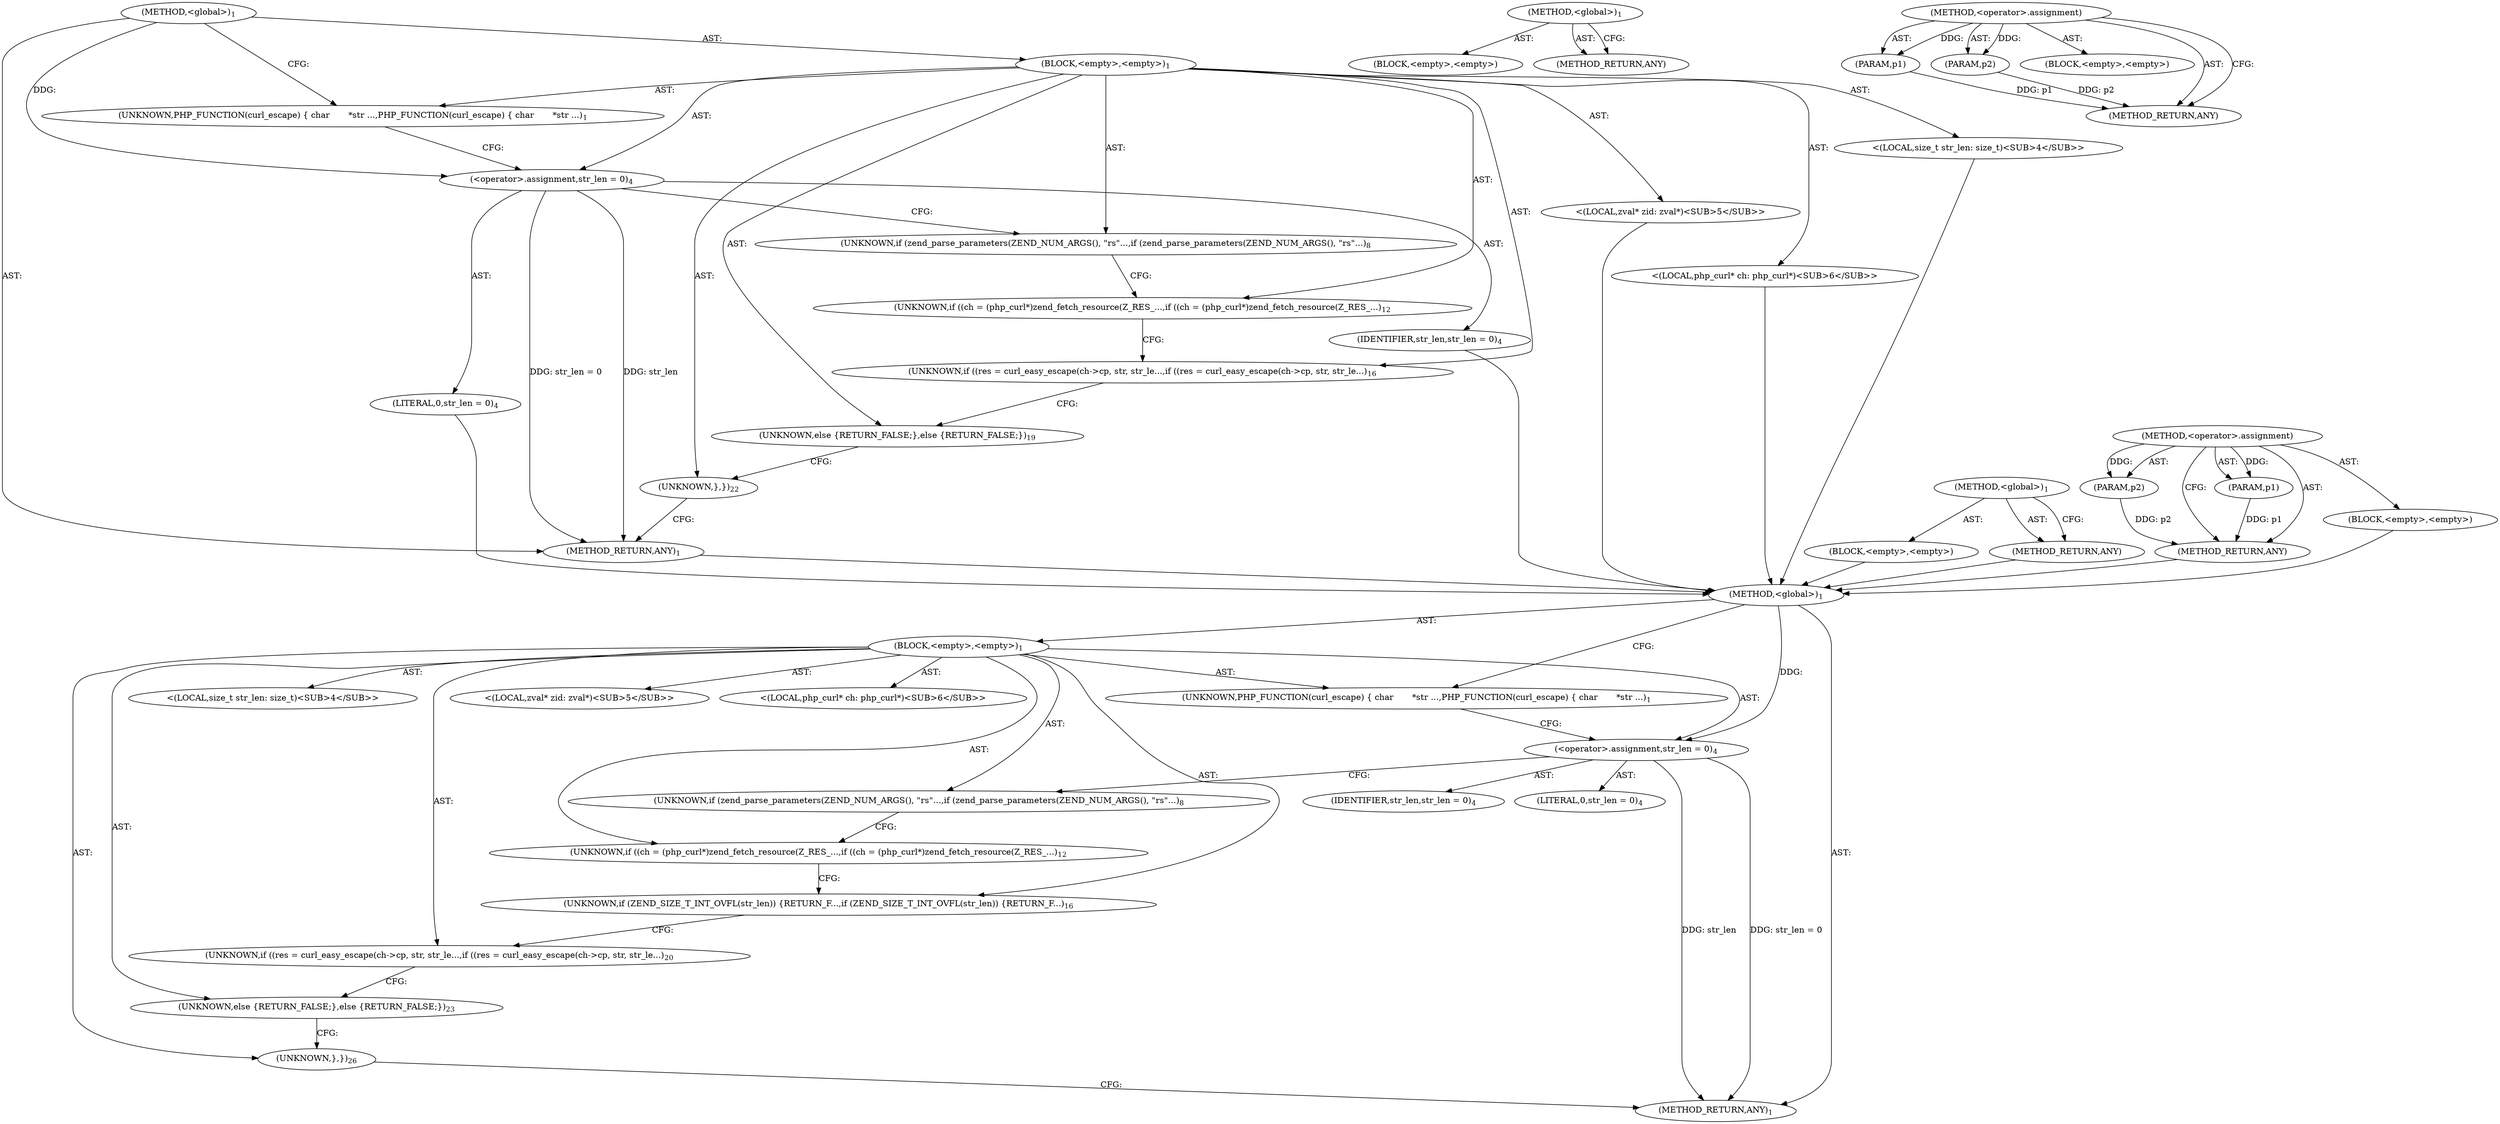 digraph "&lt;operator&gt;.assignment" {
vulnerable_6 [label=<(METHOD,&lt;global&gt;)<SUB>1</SUB>>];
vulnerable_7 [label=<(BLOCK,&lt;empty&gt;,&lt;empty&gt;)<SUB>1</SUB>>];
vulnerable_8 [label=<(UNKNOWN,PHP_FUNCTION(curl_escape)
 {
 	char       *str ...,PHP_FUNCTION(curl_escape)
 {
 	char       *str ...)<SUB>1</SUB>>];
vulnerable_9 [label="<(LOCAL,size_t str_len: size_t)<SUB>4</SUB>>"];
vulnerable_10 [label=<(&lt;operator&gt;.assignment,str_len = 0)<SUB>4</SUB>>];
vulnerable_11 [label=<(IDENTIFIER,str_len,str_len = 0)<SUB>4</SUB>>];
vulnerable_12 [label=<(LITERAL,0,str_len = 0)<SUB>4</SUB>>];
vulnerable_13 [label="<(LOCAL,zval* zid: zval*)<SUB>5</SUB>>"];
vulnerable_14 [label="<(LOCAL,php_curl* ch: php_curl*)<SUB>6</SUB>>"];
vulnerable_15 [label=<(UNKNOWN,if (zend_parse_parameters(ZEND_NUM_ARGS(), &quot;rs&quot;...,if (zend_parse_parameters(ZEND_NUM_ARGS(), &quot;rs&quot;...)<SUB>8</SUB>>];
vulnerable_16 [label=<(UNKNOWN,if ((ch = (php_curl*)zend_fetch_resource(Z_RES_...,if ((ch = (php_curl*)zend_fetch_resource(Z_RES_...)<SUB>12</SUB>>];
vulnerable_17 [label=<(UNKNOWN,if ((res = curl_easy_escape(ch-&gt;cp, str, str_le...,if ((res = curl_easy_escape(ch-&gt;cp, str, str_le...)<SUB>16</SUB>>];
vulnerable_18 [label=<(UNKNOWN,else {
		RETURN_FALSE;
	},else {
		RETURN_FALSE;
	})<SUB>19</SUB>>];
vulnerable_19 [label=<(UNKNOWN,},})<SUB>22</SUB>>];
vulnerable_20 [label=<(METHOD_RETURN,ANY)<SUB>1</SUB>>];
vulnerable_33 [label=<(METHOD,&lt;global&gt;)<SUB>1</SUB>>];
vulnerable_34 [label=<(BLOCK,&lt;empty&gt;,&lt;empty&gt;)>];
vulnerable_35 [label=<(METHOD_RETURN,ANY)>];
vulnerable_39 [label=<(METHOD,&lt;operator&gt;.assignment)>];
vulnerable_40 [label=<(PARAM,p1)>];
vulnerable_41 [label=<(PARAM,p2)>];
vulnerable_42 [label=<(BLOCK,&lt;empty&gt;,&lt;empty&gt;)>];
vulnerable_43 [label=<(METHOD_RETURN,ANY)>];
fixed_6 [label=<(METHOD,&lt;global&gt;)<SUB>1</SUB>>];
fixed_7 [label=<(BLOCK,&lt;empty&gt;,&lt;empty&gt;)<SUB>1</SUB>>];
fixed_8 [label=<(UNKNOWN,PHP_FUNCTION(curl_escape)
 {
 	char       *str ...,PHP_FUNCTION(curl_escape)
 {
 	char       *str ...)<SUB>1</SUB>>];
fixed_9 [label="<(LOCAL,size_t str_len: size_t)<SUB>4</SUB>>"];
fixed_10 [label=<(&lt;operator&gt;.assignment,str_len = 0)<SUB>4</SUB>>];
fixed_11 [label=<(IDENTIFIER,str_len,str_len = 0)<SUB>4</SUB>>];
fixed_12 [label=<(LITERAL,0,str_len = 0)<SUB>4</SUB>>];
fixed_13 [label="<(LOCAL,zval* zid: zval*)<SUB>5</SUB>>"];
fixed_14 [label="<(LOCAL,php_curl* ch: php_curl*)<SUB>6</SUB>>"];
fixed_15 [label=<(UNKNOWN,if (zend_parse_parameters(ZEND_NUM_ARGS(), &quot;rs&quot;...,if (zend_parse_parameters(ZEND_NUM_ARGS(), &quot;rs&quot;...)<SUB>8</SUB>>];
fixed_16 [label=<(UNKNOWN,if ((ch = (php_curl*)zend_fetch_resource(Z_RES_...,if ((ch = (php_curl*)zend_fetch_resource(Z_RES_...)<SUB>12</SUB>>];
fixed_17 [label=<(UNKNOWN,if (ZEND_SIZE_T_INT_OVFL(str_len)) {
		RETURN_F...,if (ZEND_SIZE_T_INT_OVFL(str_len)) {
		RETURN_F...)<SUB>16</SUB>>];
fixed_18 [label=<(UNKNOWN,if ((res = curl_easy_escape(ch-&gt;cp, str, str_le...,if ((res = curl_easy_escape(ch-&gt;cp, str, str_le...)<SUB>20</SUB>>];
fixed_19 [label=<(UNKNOWN,else {
		RETURN_FALSE;
	},else {
		RETURN_FALSE;
	})<SUB>23</SUB>>];
fixed_20 [label=<(UNKNOWN,},})<SUB>26</SUB>>];
fixed_21 [label=<(METHOD_RETURN,ANY)<SUB>1</SUB>>];
fixed_34 [label=<(METHOD,&lt;global&gt;)<SUB>1</SUB>>];
fixed_35 [label=<(BLOCK,&lt;empty&gt;,&lt;empty&gt;)>];
fixed_36 [label=<(METHOD_RETURN,ANY)>];
fixed_40 [label=<(METHOD,&lt;operator&gt;.assignment)>];
fixed_41 [label=<(PARAM,p1)>];
fixed_42 [label=<(PARAM,p2)>];
fixed_43 [label=<(BLOCK,&lt;empty&gt;,&lt;empty&gt;)>];
fixed_44 [label=<(METHOD_RETURN,ANY)>];
vulnerable_6 -> vulnerable_7  [key=0, label="AST: "];
vulnerable_6 -> vulnerable_20  [key=0, label="AST: "];
vulnerable_6 -> vulnerable_8  [key=0, label="CFG: "];
vulnerable_6 -> vulnerable_10  [key=0, label="DDG: "];
vulnerable_7 -> vulnerable_8  [key=0, label="AST: "];
vulnerable_7 -> vulnerable_9  [key=0, label="AST: "];
vulnerable_7 -> vulnerable_10  [key=0, label="AST: "];
vulnerable_7 -> vulnerable_13  [key=0, label="AST: "];
vulnerable_7 -> vulnerable_14  [key=0, label="AST: "];
vulnerable_7 -> vulnerable_15  [key=0, label="AST: "];
vulnerable_7 -> vulnerable_16  [key=0, label="AST: "];
vulnerable_7 -> vulnerable_17  [key=0, label="AST: "];
vulnerable_7 -> vulnerable_18  [key=0, label="AST: "];
vulnerable_7 -> vulnerable_19  [key=0, label="AST: "];
vulnerable_8 -> vulnerable_10  [key=0, label="CFG: "];
vulnerable_9 -> fixed_6  [key=0];
vulnerable_10 -> vulnerable_11  [key=0, label="AST: "];
vulnerable_10 -> vulnerable_12  [key=0, label="AST: "];
vulnerable_10 -> vulnerable_15  [key=0, label="CFG: "];
vulnerable_10 -> vulnerable_20  [key=0, label="DDG: str_len"];
vulnerable_10 -> vulnerable_20  [key=1, label="DDG: str_len = 0"];
vulnerable_11 -> fixed_6  [key=0];
vulnerable_12 -> fixed_6  [key=0];
vulnerable_13 -> fixed_6  [key=0];
vulnerable_14 -> fixed_6  [key=0];
vulnerable_15 -> vulnerable_16  [key=0, label="CFG: "];
vulnerable_16 -> vulnerable_17  [key=0, label="CFG: "];
vulnerable_17 -> vulnerable_18  [key=0, label="CFG: "];
vulnerable_18 -> vulnerable_19  [key=0, label="CFG: "];
vulnerable_19 -> vulnerable_20  [key=0, label="CFG: "];
vulnerable_20 -> fixed_6  [key=0];
vulnerable_33 -> vulnerable_34  [key=0, label="AST: "];
vulnerable_33 -> vulnerable_35  [key=0, label="AST: "];
vulnerable_33 -> vulnerable_35  [key=1, label="CFG: "];
vulnerable_34 -> fixed_6  [key=0];
vulnerable_35 -> fixed_6  [key=0];
vulnerable_39 -> vulnerable_40  [key=0, label="AST: "];
vulnerable_39 -> vulnerable_40  [key=1, label="DDG: "];
vulnerable_39 -> vulnerable_42  [key=0, label="AST: "];
vulnerable_39 -> vulnerable_41  [key=0, label="AST: "];
vulnerable_39 -> vulnerable_41  [key=1, label="DDG: "];
vulnerable_39 -> vulnerable_43  [key=0, label="AST: "];
vulnerable_39 -> vulnerable_43  [key=1, label="CFG: "];
vulnerable_40 -> vulnerable_43  [key=0, label="DDG: p1"];
vulnerable_41 -> vulnerable_43  [key=0, label="DDG: p2"];
vulnerable_42 -> fixed_6  [key=0];
vulnerable_43 -> fixed_6  [key=0];
fixed_6 -> fixed_7  [key=0, label="AST: "];
fixed_6 -> fixed_21  [key=0, label="AST: "];
fixed_6 -> fixed_8  [key=0, label="CFG: "];
fixed_6 -> fixed_10  [key=0, label="DDG: "];
fixed_7 -> fixed_8  [key=0, label="AST: "];
fixed_7 -> fixed_9  [key=0, label="AST: "];
fixed_7 -> fixed_10  [key=0, label="AST: "];
fixed_7 -> fixed_13  [key=0, label="AST: "];
fixed_7 -> fixed_14  [key=0, label="AST: "];
fixed_7 -> fixed_15  [key=0, label="AST: "];
fixed_7 -> fixed_16  [key=0, label="AST: "];
fixed_7 -> fixed_17  [key=0, label="AST: "];
fixed_7 -> fixed_18  [key=0, label="AST: "];
fixed_7 -> fixed_19  [key=0, label="AST: "];
fixed_7 -> fixed_20  [key=0, label="AST: "];
fixed_8 -> fixed_10  [key=0, label="CFG: "];
fixed_10 -> fixed_11  [key=0, label="AST: "];
fixed_10 -> fixed_12  [key=0, label="AST: "];
fixed_10 -> fixed_15  [key=0, label="CFG: "];
fixed_10 -> fixed_21  [key=0, label="DDG: str_len"];
fixed_10 -> fixed_21  [key=1, label="DDG: str_len = 0"];
fixed_15 -> fixed_16  [key=0, label="CFG: "];
fixed_16 -> fixed_17  [key=0, label="CFG: "];
fixed_17 -> fixed_18  [key=0, label="CFG: "];
fixed_18 -> fixed_19  [key=0, label="CFG: "];
fixed_19 -> fixed_20  [key=0, label="CFG: "];
fixed_20 -> fixed_21  [key=0, label="CFG: "];
fixed_34 -> fixed_35  [key=0, label="AST: "];
fixed_34 -> fixed_36  [key=0, label="AST: "];
fixed_34 -> fixed_36  [key=1, label="CFG: "];
fixed_40 -> fixed_41  [key=0, label="AST: "];
fixed_40 -> fixed_41  [key=1, label="DDG: "];
fixed_40 -> fixed_43  [key=0, label="AST: "];
fixed_40 -> fixed_42  [key=0, label="AST: "];
fixed_40 -> fixed_42  [key=1, label="DDG: "];
fixed_40 -> fixed_44  [key=0, label="AST: "];
fixed_40 -> fixed_44  [key=1, label="CFG: "];
fixed_41 -> fixed_44  [key=0, label="DDG: p1"];
fixed_42 -> fixed_44  [key=0, label="DDG: p2"];
}
